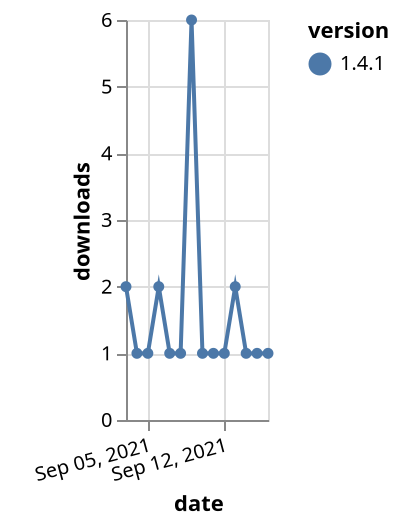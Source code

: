 {"$schema": "https://vega.github.io/schema/vega-lite/v5.json", "description": "A simple bar chart with embedded data.", "data": {"values": [{"date": "2021-09-03", "total": 560, "delta": 2, "version": "1.4.1"}, {"date": "2021-09-04", "total": 561, "delta": 1, "version": "1.4.1"}, {"date": "2021-09-05", "total": 562, "delta": 1, "version": "1.4.1"}, {"date": "2021-09-06", "total": 564, "delta": 2, "version": "1.4.1"}, {"date": "2021-09-07", "total": 565, "delta": 1, "version": "1.4.1"}, {"date": "2021-09-08", "total": 566, "delta": 1, "version": "1.4.1"}, {"date": "2021-09-09", "total": 572, "delta": 6, "version": "1.4.1"}, {"date": "2021-09-10", "total": 573, "delta": 1, "version": "1.4.1"}, {"date": "2021-09-11", "total": 574, "delta": 1, "version": "1.4.1"}, {"date": "2021-09-12", "total": 575, "delta": 1, "version": "1.4.1"}, {"date": "2021-09-13", "total": 577, "delta": 2, "version": "1.4.1"}, {"date": "2021-09-14", "total": 578, "delta": 1, "version": "1.4.1"}, {"date": "2021-09-15", "total": 579, "delta": 1, "version": "1.4.1"}, {"date": "2021-09-16", "total": 580, "delta": 1, "version": "1.4.1"}]}, "width": "container", "mark": {"type": "line", "point": {"filled": true}}, "encoding": {"x": {"field": "date", "type": "temporal", "timeUnit": "yearmonthdate", "title": "date", "axis": {"labelAngle": -15}}, "y": {"field": "delta", "type": "quantitative", "title": "downloads"}, "color": {"field": "version", "type": "nominal"}, "tooltip": {"field": "delta"}}}